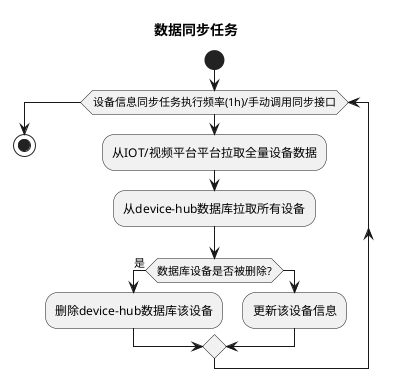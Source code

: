 @startuml
title 数据同步任务

start
while (设备信息同步任务执行频率(1h)/手动调用同步接口)
    :从IOT/视频平台平台拉取全量设备数据;
    :从device-hub数据库拉取所有设备;

    if (数据库设备是否被删除?) then (是)
        :删除device-hub数据库该设备;
    else
        :更新该设备信息;
    endif

endwhile
stop

@enduml